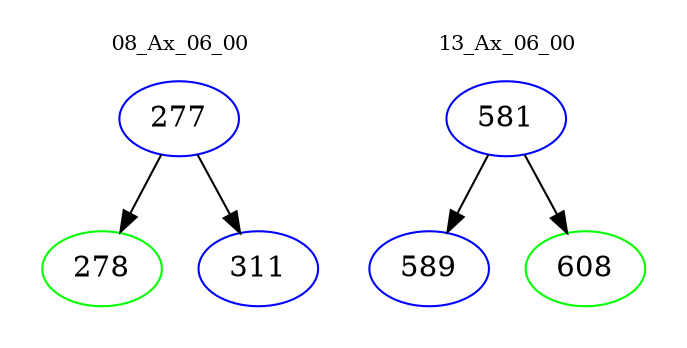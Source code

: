 digraph{
subgraph cluster_0 {
color = white
label = "08_Ax_06_00";
fontsize=10;
T0_277 [label="277", color="blue"]
T0_277 -> T0_278 [color="black"]
T0_278 [label="278", color="green"]
T0_277 -> T0_311 [color="black"]
T0_311 [label="311", color="blue"]
}
subgraph cluster_1 {
color = white
label = "13_Ax_06_00";
fontsize=10;
T1_581 [label="581", color="blue"]
T1_581 -> T1_589 [color="black"]
T1_589 [label="589", color="blue"]
T1_581 -> T1_608 [color="black"]
T1_608 [label="608", color="green"]
}
}
